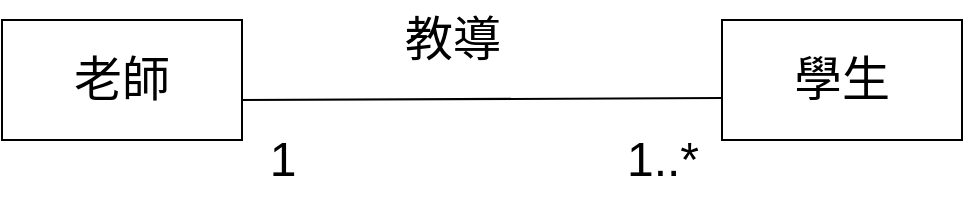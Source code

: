 <mxfile>
    <diagram id="NP01ao4fDLNvRlO192mZ" name="第1頁">
        <mxGraphModel dx="779" dy="543" grid="1" gridSize="10" guides="1" tooltips="1" connect="1" arrows="1" fold="1" page="1" pageScale="1" pageWidth="827" pageHeight="1169" math="0" shadow="0">
            <root>
                <mxCell id="0"/>
                <mxCell id="1" parent="0"/>
                <mxCell id="2" value="&lt;font style=&quot;font-size: 24px;&quot;&gt;老師&lt;/font&gt;" style="rounded=0;whiteSpace=wrap;html=1;" vertex="1" parent="1">
                    <mxGeometry x="80" y="120" width="120" height="60" as="geometry"/>
                </mxCell>
                <mxCell id="3" value="&lt;font style=&quot;font-size: 24px;&quot;&gt;學生&lt;/font&gt;" style="rounded=0;whiteSpace=wrap;html=1;" vertex="1" parent="1">
                    <mxGeometry x="440" y="120" width="120" height="60" as="geometry"/>
                </mxCell>
                <mxCell id="5" value="" style="endArrow=none;html=1;entryX=0;entryY=0.65;entryDx=0;entryDy=0;entryPerimeter=0;" edge="1" parent="1" target="3">
                    <mxGeometry width="50" height="50" relative="1" as="geometry">
                        <mxPoint x="200" y="160" as="sourcePoint"/>
                        <mxPoint x="340" y="160" as="targetPoint"/>
                    </mxGeometry>
                </mxCell>
                <mxCell id="6" value="教導" style="text;html=1;align=center;verticalAlign=middle;resizable=0;points=[];autosize=1;strokeColor=none;fillColor=none;fontSize=24;" vertex="1" parent="1">
                    <mxGeometry x="270" y="110" width="70" height="40" as="geometry"/>
                </mxCell>
                <mxCell id="7" value="1" style="text;html=1;align=center;verticalAlign=middle;resizable=0;points=[];autosize=1;strokeColor=none;fillColor=none;fontSize=24;" vertex="1" parent="1">
                    <mxGeometry x="200" y="170" width="40" height="40" as="geometry"/>
                </mxCell>
                <mxCell id="8" value="1..*" style="text;html=1;align=center;verticalAlign=middle;resizable=0;points=[];autosize=1;strokeColor=none;fillColor=none;fontSize=24;" vertex="1" parent="1">
                    <mxGeometry x="380" y="170" width="60" height="40" as="geometry"/>
                </mxCell>
            </root>
        </mxGraphModel>
    </diagram>
</mxfile>